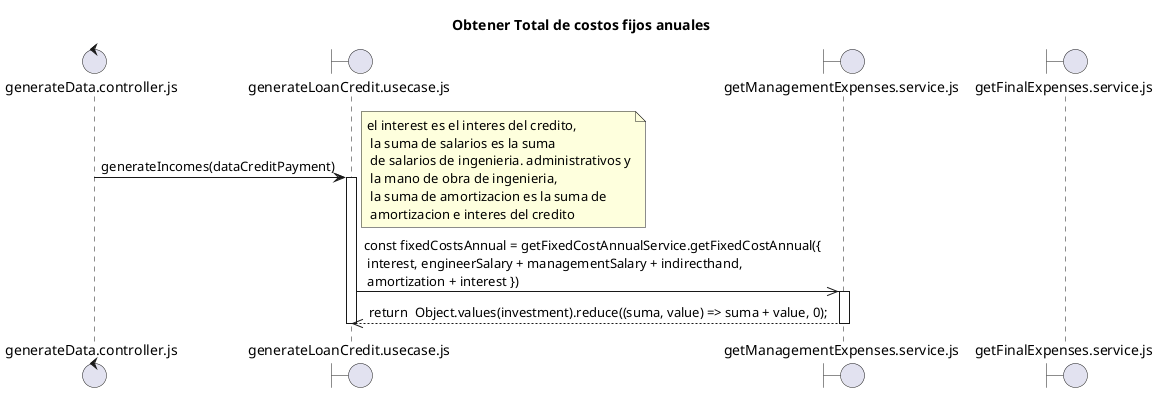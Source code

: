 @startuml ObtenerCostosFijosAnuales.plantuml
title "Obtener Total de costos fijos anuales"

control "generateData.controller.js" as C
boundary "generateLoanCredit.usecase.js" as UC
boundary "getManagementExpenses.service.js" as SME
boundary "getFinalExpenses.service.js" as SCP

C -> UC: generateIncomes(dataCreditPayment)
activate UC
note right: el interest es el interes del credito,\n la suma de salarios es la suma\n de salarios de ingenieria. administrativos y\n la mano de obra de ingenieria,\n la suma de amortizacion es la suma de\n amortizacion e interes del credito
    UC ->> SME: const fixedCostsAnnual = getFixedCostAnnualService.getFixedCostAnnual({\n interest, engineerSalary + managementSalary + indirecthand,\n amortization + interest })
    activate SME
    SME -->> UC: return  Object.values(investment).reduce((suma, value) => suma + value, 0);
    deactivate SME
deactivate UC


@enduml